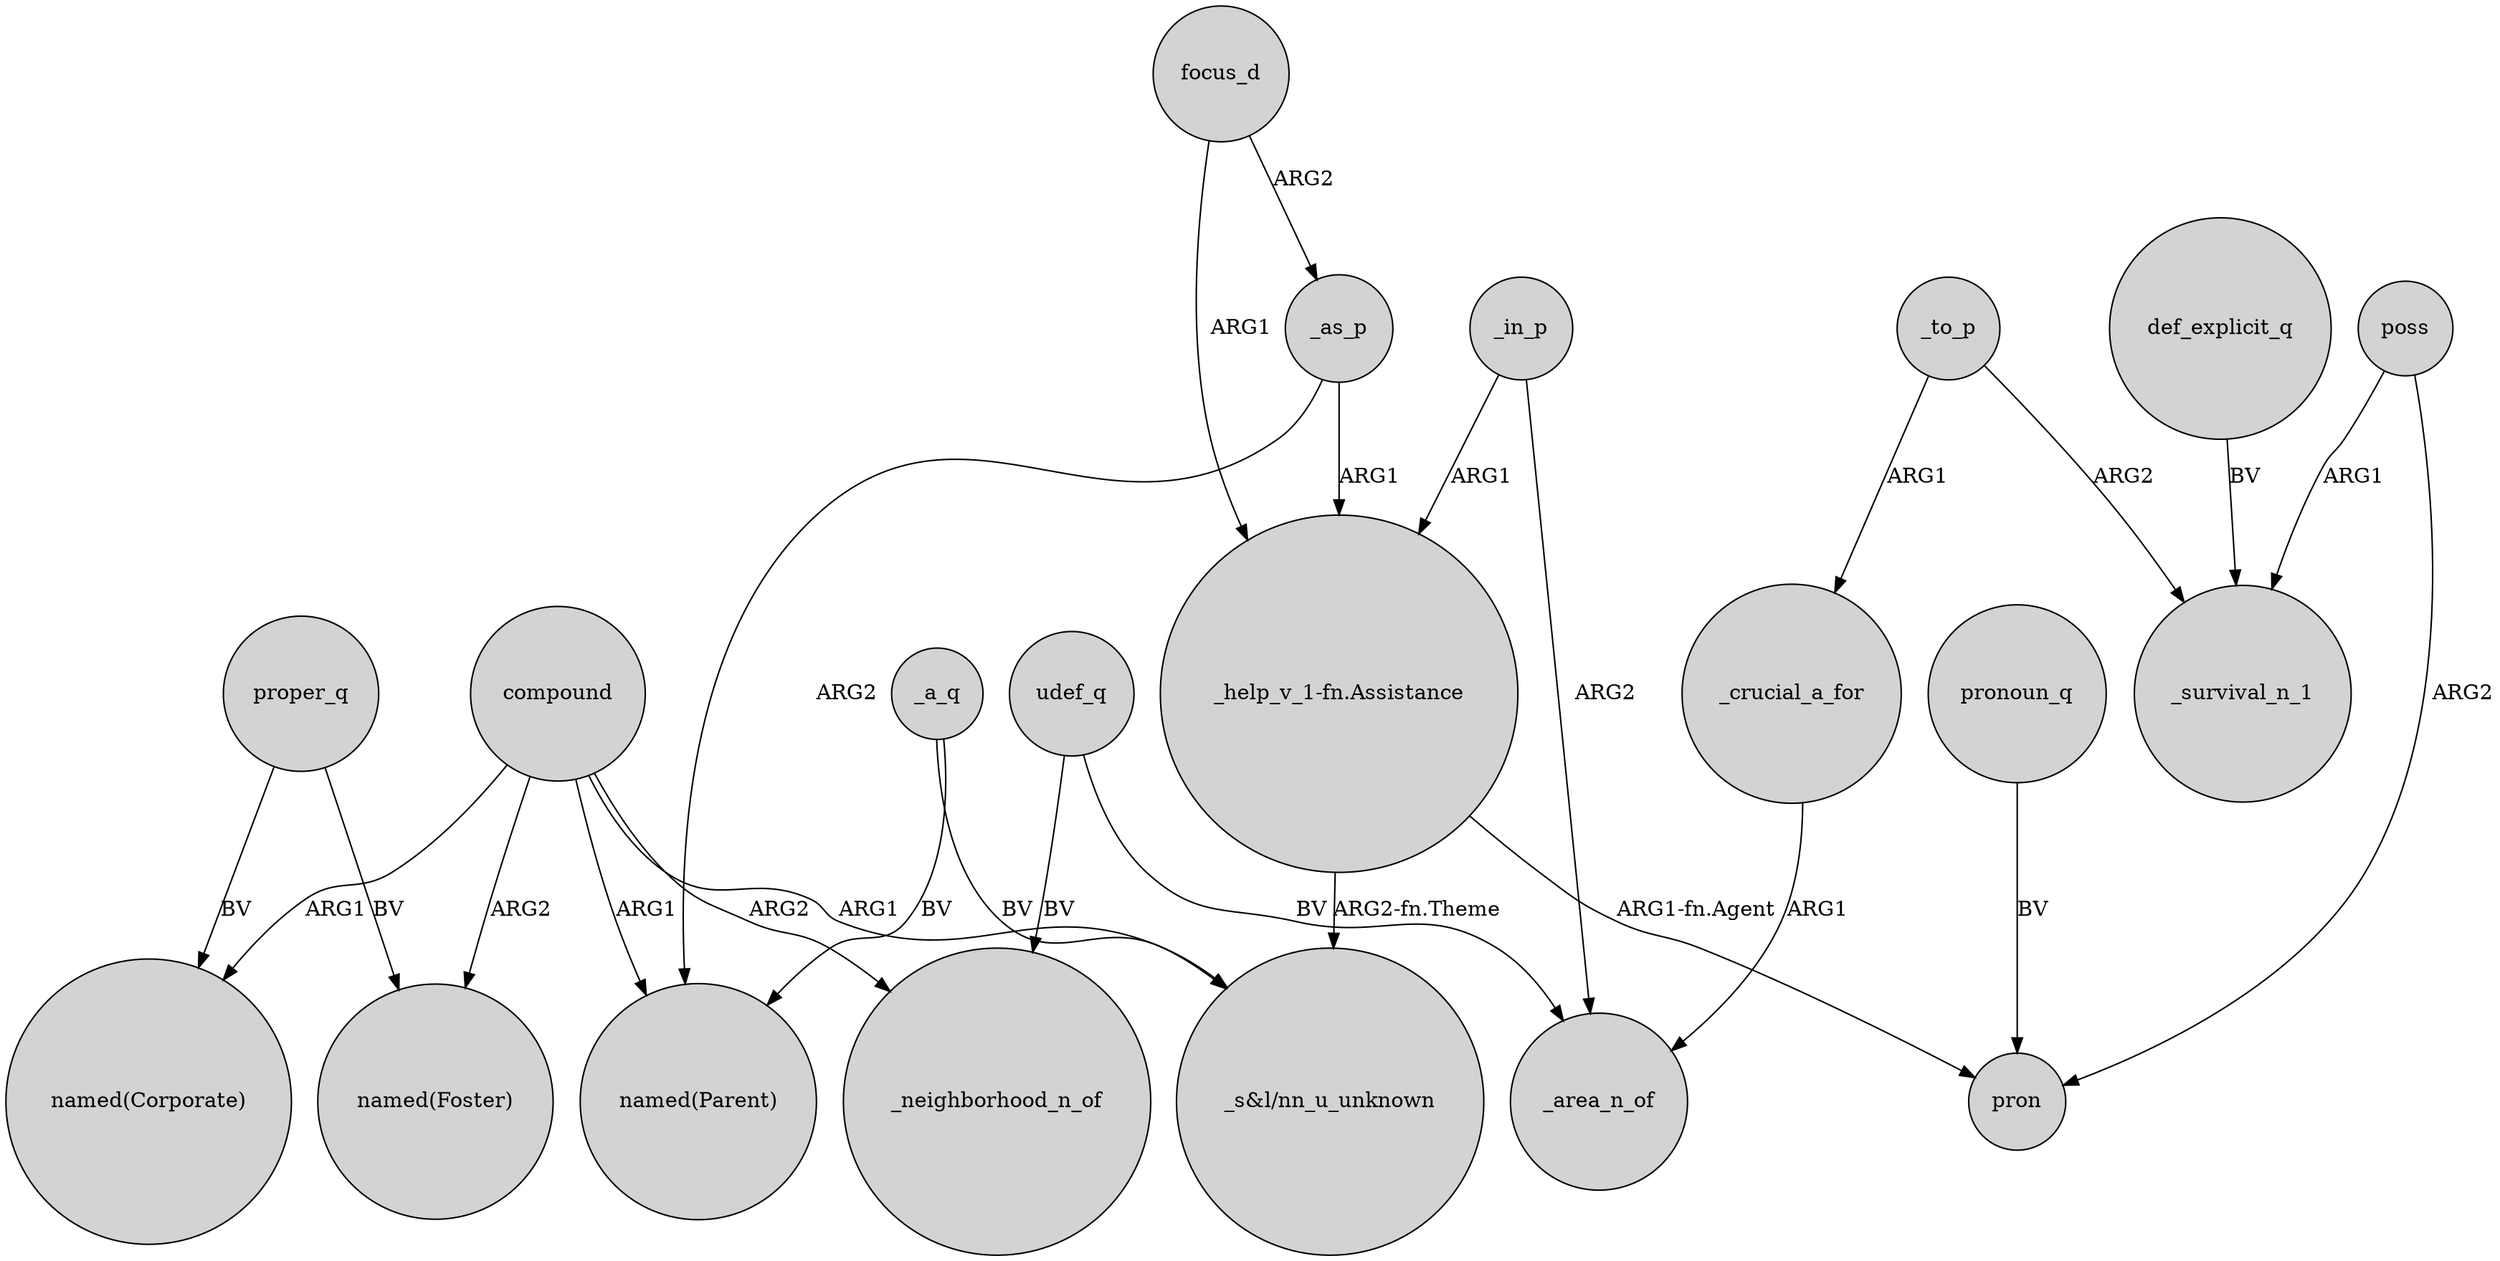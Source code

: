 digraph {
	node [shape=circle style=filled]
	compound -> "named(Foster)" [label=ARG2]
	poss -> _survival_n_1 [label=ARG1]
	_a_q -> "named(Parent)" [label=BV]
	_to_p -> _crucial_a_for [label=ARG1]
	compound -> "_s&l/nn_u_unknown" [label=ARG1]
	poss -> pron [label=ARG2]
	def_explicit_q -> _survival_n_1 [label=BV]
	focus_d -> "_help_v_1-fn.Assistance" [label=ARG1]
	focus_d -> _as_p [label=ARG2]
	proper_q -> "named(Foster)" [label=BV]
	compound -> "named(Corporate)" [label=ARG1]
	_in_p -> "_help_v_1-fn.Assistance" [label=ARG1]
	_as_p -> "_help_v_1-fn.Assistance" [label=ARG1]
	_crucial_a_for -> _area_n_of [label=ARG1]
	compound -> _neighborhood_n_of [label=ARG2]
	compound -> "named(Parent)" [label=ARG1]
	pronoun_q -> pron [label=BV]
	_as_p -> "named(Parent)" [label=ARG2]
	_to_p -> _survival_n_1 [label=ARG2]
	_in_p -> _area_n_of [label=ARG2]
	"_help_v_1-fn.Assistance" -> pron [label="ARG1-fn.Agent"]
	"_help_v_1-fn.Assistance" -> "_s&l/nn_u_unknown" [label="ARG2-fn.Theme"]
	udef_q -> _area_n_of [label=BV]
	proper_q -> "named(Corporate)" [label=BV]
	_a_q -> "_s&l/nn_u_unknown" [label=BV]
	udef_q -> _neighborhood_n_of [label=BV]
}

